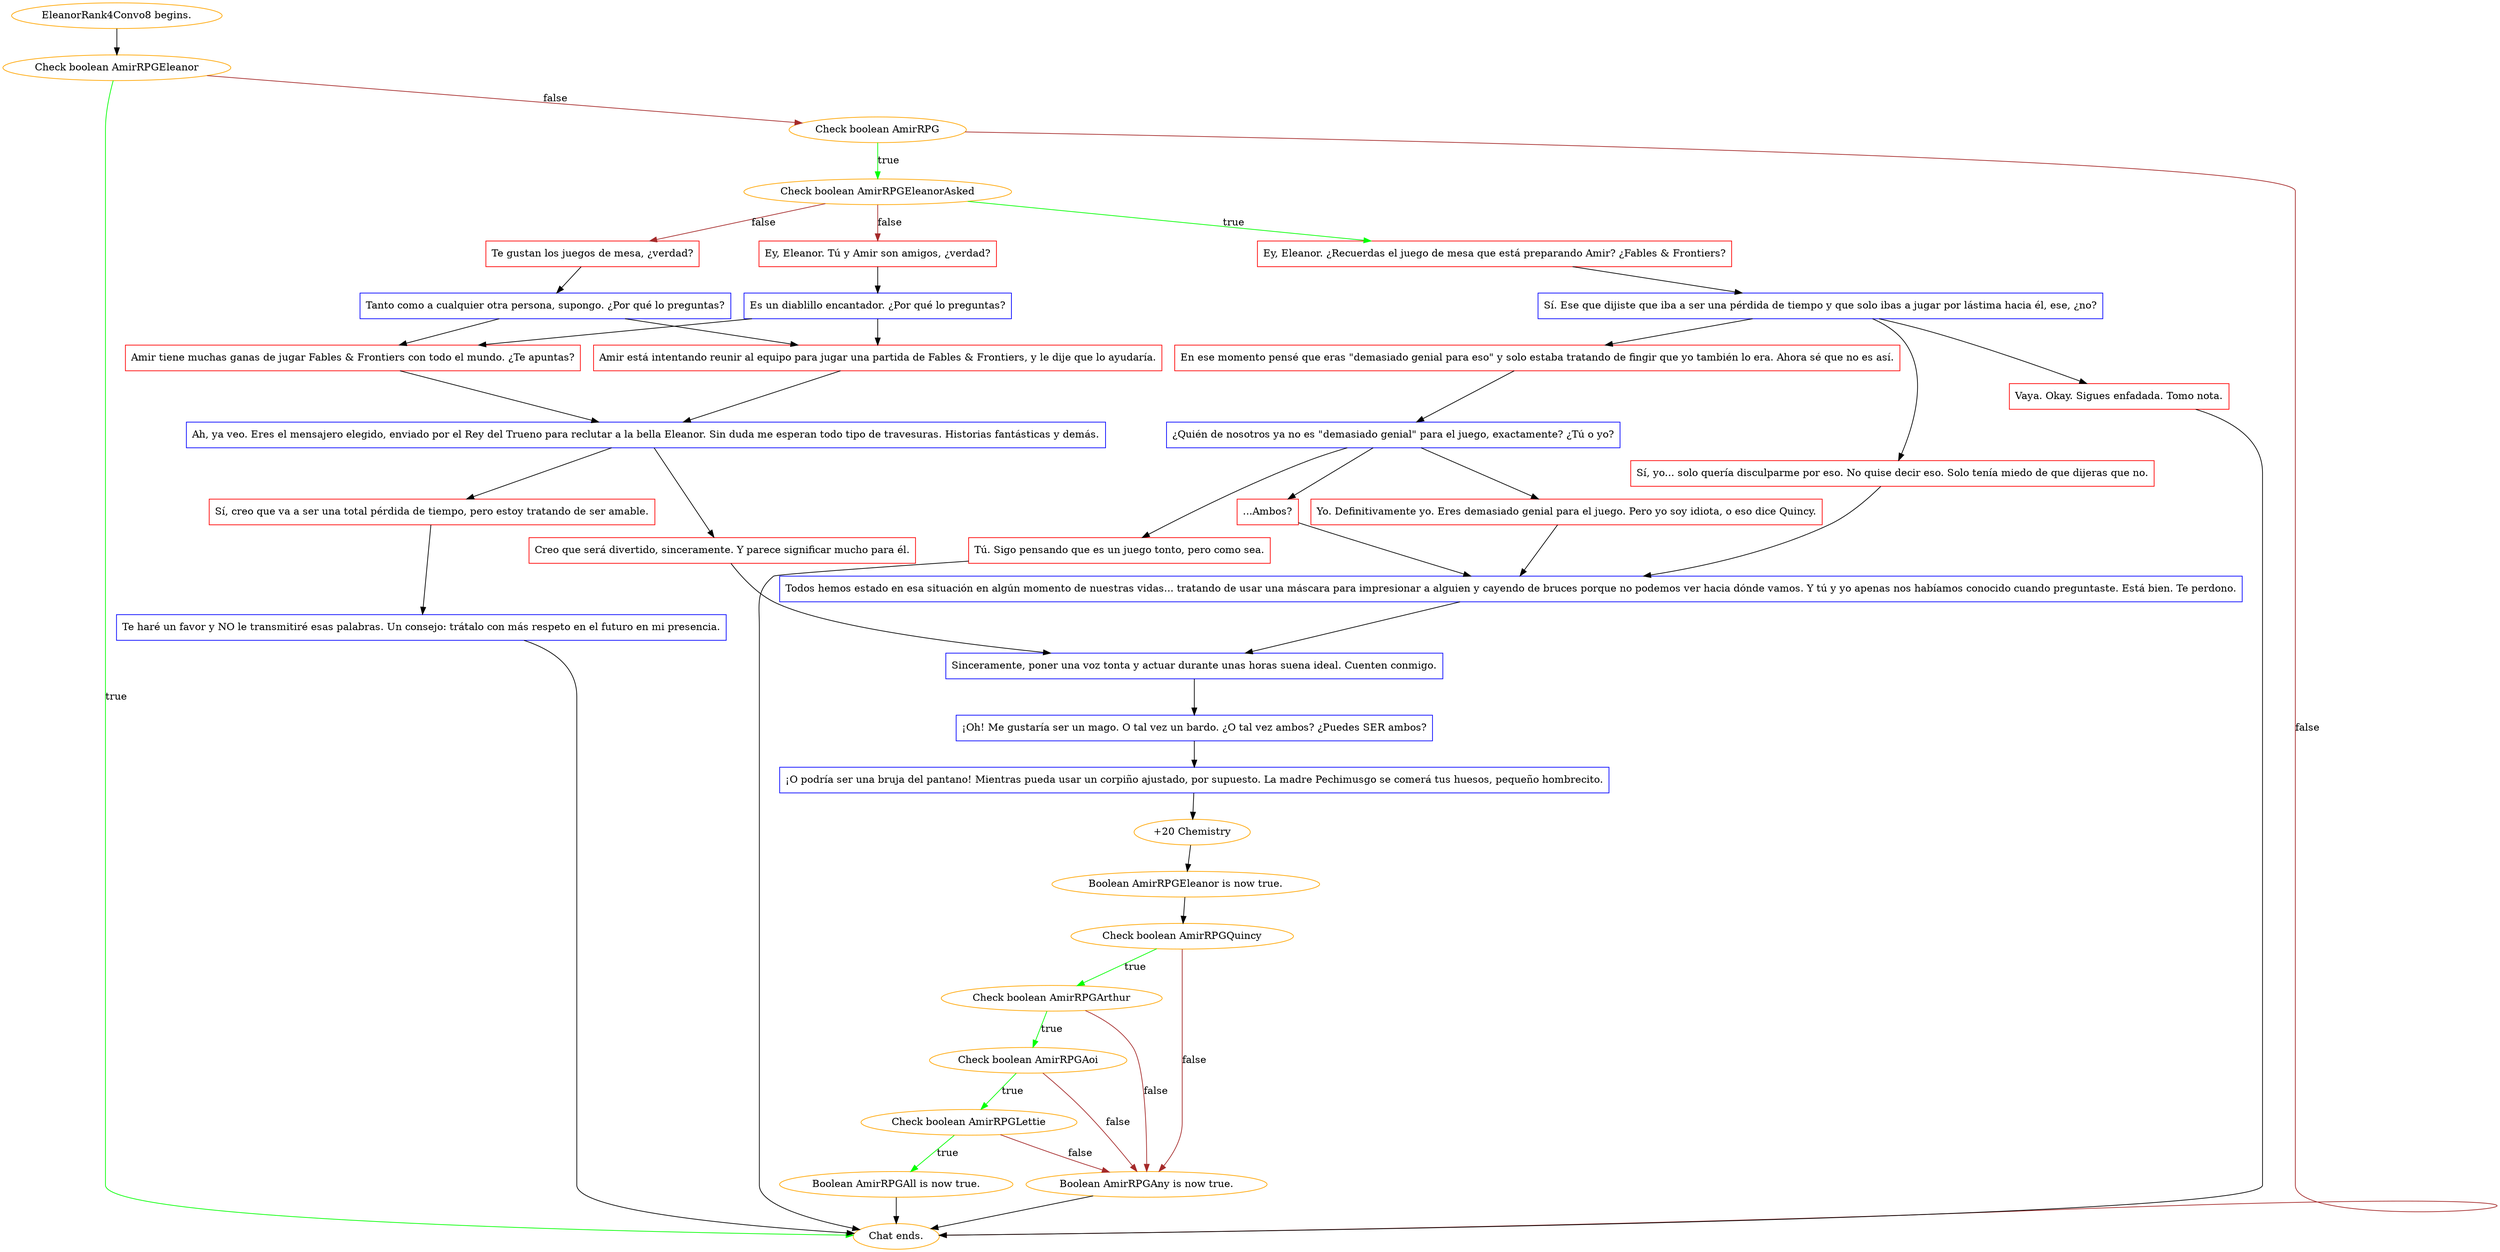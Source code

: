 digraph {
	"EleanorRank4Convo8 begins." [color=orange];
		"EleanorRank4Convo8 begins." -> j1650638022;
	j1650638022 [label="Check boolean AmirRPGEleanor",color=orange];
		j1650638022 -> "Chat ends." [label=true,color=green];
		j1650638022 -> j3079612182 [label=false,color=brown];
	"Chat ends." [color=orange];
	j3079612182 [label="Check boolean AmirRPG",color=orange];
		j3079612182 -> j1871124460 [label=true,color=green];
		j3079612182 -> "Chat ends." [label=false,color=brown];
	j1871124460 [label="Check boolean AmirRPGEleanorAsked",color=orange];
		j1871124460 -> j369259842 [label=true,color=green];
		j1871124460 -> j2065160154 [label=false,color=brown];
		j1871124460 -> j1969506829 [label=false,color=brown];
	j369259842 [label="Ey, Eleanor. ¿Recuerdas el juego de mesa que está preparando Amir? ¿Fables & Frontiers?",shape=box,color=red];
		j369259842 -> j33017344;
	j2065160154 [label="Ey, Eleanor. Tú y Amir son amigos, ¿verdad?",shape=box,color=red];
		j2065160154 -> j956248333;
	j1969506829 [label="Te gustan los juegos de mesa, ¿verdad?",shape=box,color=red];
		j1969506829 -> j2779409831;
	j33017344 [label="Sí. Ese que dijiste que iba a ser una pérdida de tiempo y que solo ibas a jugar por lástima hacia él, ese, ¿no?",shape=box,color=blue];
		j33017344 -> j290438542;
		j33017344 -> j3731520804;
		j33017344 -> j4177414431;
	j956248333 [label="Es un diablillo encantador. ¿Por qué lo preguntas?",shape=box,color=blue];
		j956248333 -> j2118089019;
		j956248333 -> j2823944590;
	j2779409831 [label="Tanto como a cualquier otra persona, supongo. ¿Por qué lo preguntas?",shape=box,color=blue];
		j2779409831 -> j2118089019;
		j2779409831 -> j2823944590;
	j290438542 [label="Vaya. Okay. Sigues enfadada. Tomo nota.",shape=box,color=red];
		j290438542 -> "Chat ends.";
	j3731520804 [label="En ese momento pensé que eras \"demasiado genial para eso\" y solo estaba tratando de fingir que yo también lo era. Ahora sé que no es así.",shape=box,color=red];
		j3731520804 -> j3304200933;
	j4177414431 [label="Sí, yo... solo quería disculparme por eso. No quise decir eso. Solo tenía miedo de que dijeras que no.",shape=box,color=red];
		j4177414431 -> j3129080603;
	j2118089019 [label="Amir está intentando reunir al equipo para jugar una partida de Fables & Frontiers, y le dije que lo ayudaría.",shape=box,color=red];
		j2118089019 -> j2962290403;
	j2823944590 [label="Amir tiene muchas ganas de jugar Fables & Frontiers con todo el mundo. ¿Te apuntas?",shape=box,color=red];
		j2823944590 -> j2962290403;
	j3304200933 [label="¿Quién de nosotros ya no es \"demasiado genial\" para el juego, exactamente? ¿Tú o yo?",shape=box,color=blue];
		j3304200933 -> j3065489932;
		j3304200933 -> j1745054411;
		j3304200933 -> j4177062838;
	j3129080603 [label="Todos hemos estado en esa situación en algún momento de nuestras vidas... tratando de usar una máscara para impresionar a alguien y cayendo de bruces porque no podemos ver hacia dónde vamos. Y tú y yo apenas nos habíamos conocido cuando preguntaste. Está bien. Te perdono.",shape=box,color=blue];
		j3129080603 -> j1857545167;
	j2962290403 [label="Ah, ya veo. Eres el mensajero elegido, enviado por el Rey del Trueno para reclutar a la bella Eleanor. Sin duda me esperan todo tipo de travesuras. Historias fantásticas y demás.",shape=box,color=blue];
		j2962290403 -> j4208744892;
		j2962290403 -> j592756208;
	j3065489932 [label="Tú. Sigo pensando que es un juego tonto, pero como sea.",shape=box,color=red];
		j3065489932 -> "Chat ends.";
	j1745054411 [label="Yo. Definitivamente yo. Eres demasiado genial para el juego. Pero yo soy idiota, o eso dice Quincy.",shape=box,color=red];
		j1745054411 -> j3129080603;
	j4177062838 [label="...Ambos?",shape=box,color=red];
		j4177062838 -> j3129080603;
	j1857545167 [label="Sinceramente, poner una voz tonta y actuar durante unas horas suena ideal. Cuenten conmigo.",shape=box,color=blue];
		j1857545167 -> j2211956655;
	j4208744892 [label="Creo que será divertido, sinceramente. Y parece significar mucho para él.",shape=box,color=red];
		j4208744892 -> j1857545167;
	j592756208 [label="Sí, creo que va a ser una total pérdida de tiempo, pero estoy tratando de ser amable.",shape=box,color=red];
		j592756208 -> j2375778597;
	j2211956655 [label="¡Oh! Me gustaría ser un mago. O tal vez un bardo. ¿O tal vez ambos? ¿Puedes SER ambos?",shape=box,color=blue];
		j2211956655 -> j615869001;
	j2375778597 [label="Te haré un favor y NO le transmitiré esas palabras. Un consejo: trátalo con más respeto en el futuro en mi presencia.",shape=box,color=blue];
		j2375778597 -> "Chat ends.";
	j615869001 [label="¡O podría ser una bruja del pantano! Mientras pueda usar un corpiño ajustado, por supuesto. La madre Pechimusgo se comerá tus huesos, pequeño hombrecito.",shape=box,color=blue];
		j615869001 -> j465888453;
	j465888453 [label="+20 Chemistry",color=orange];
		j465888453 -> j3536246707;
	j3536246707 [label="Boolean AmirRPGEleanor is now true.",color=orange];
		j3536246707 -> j341292291;
	j341292291 [label="Check boolean AmirRPGQuincy",color=orange];
		j341292291 -> j3041201257 [label=true,color=green];
		j341292291 -> j1992773596 [label=false,color=brown];
	j3041201257 [label="Check boolean AmirRPGArthur",color=orange];
		j3041201257 -> j3736142330 [label=true,color=green];
		j3041201257 -> j1992773596 [label=false,color=brown];
	j1992773596 [label="Boolean AmirRPGAny is now true.",color=orange];
		j1992773596 -> "Chat ends.";
	j3736142330 [label="Check boolean AmirRPGAoi",color=orange];
		j3736142330 -> j3776937837 [label=true,color=green];
		j3736142330 -> j1992773596 [label=false,color=brown];
	j3776937837 [label="Check boolean AmirRPGLettie",color=orange];
		j3776937837 -> j2677000302 [label=true,color=green];
		j3776937837 -> j1992773596 [label=false,color=brown];
	j2677000302 [label="Boolean AmirRPGAll is now true.",color=orange];
		j2677000302 -> "Chat ends.";
}